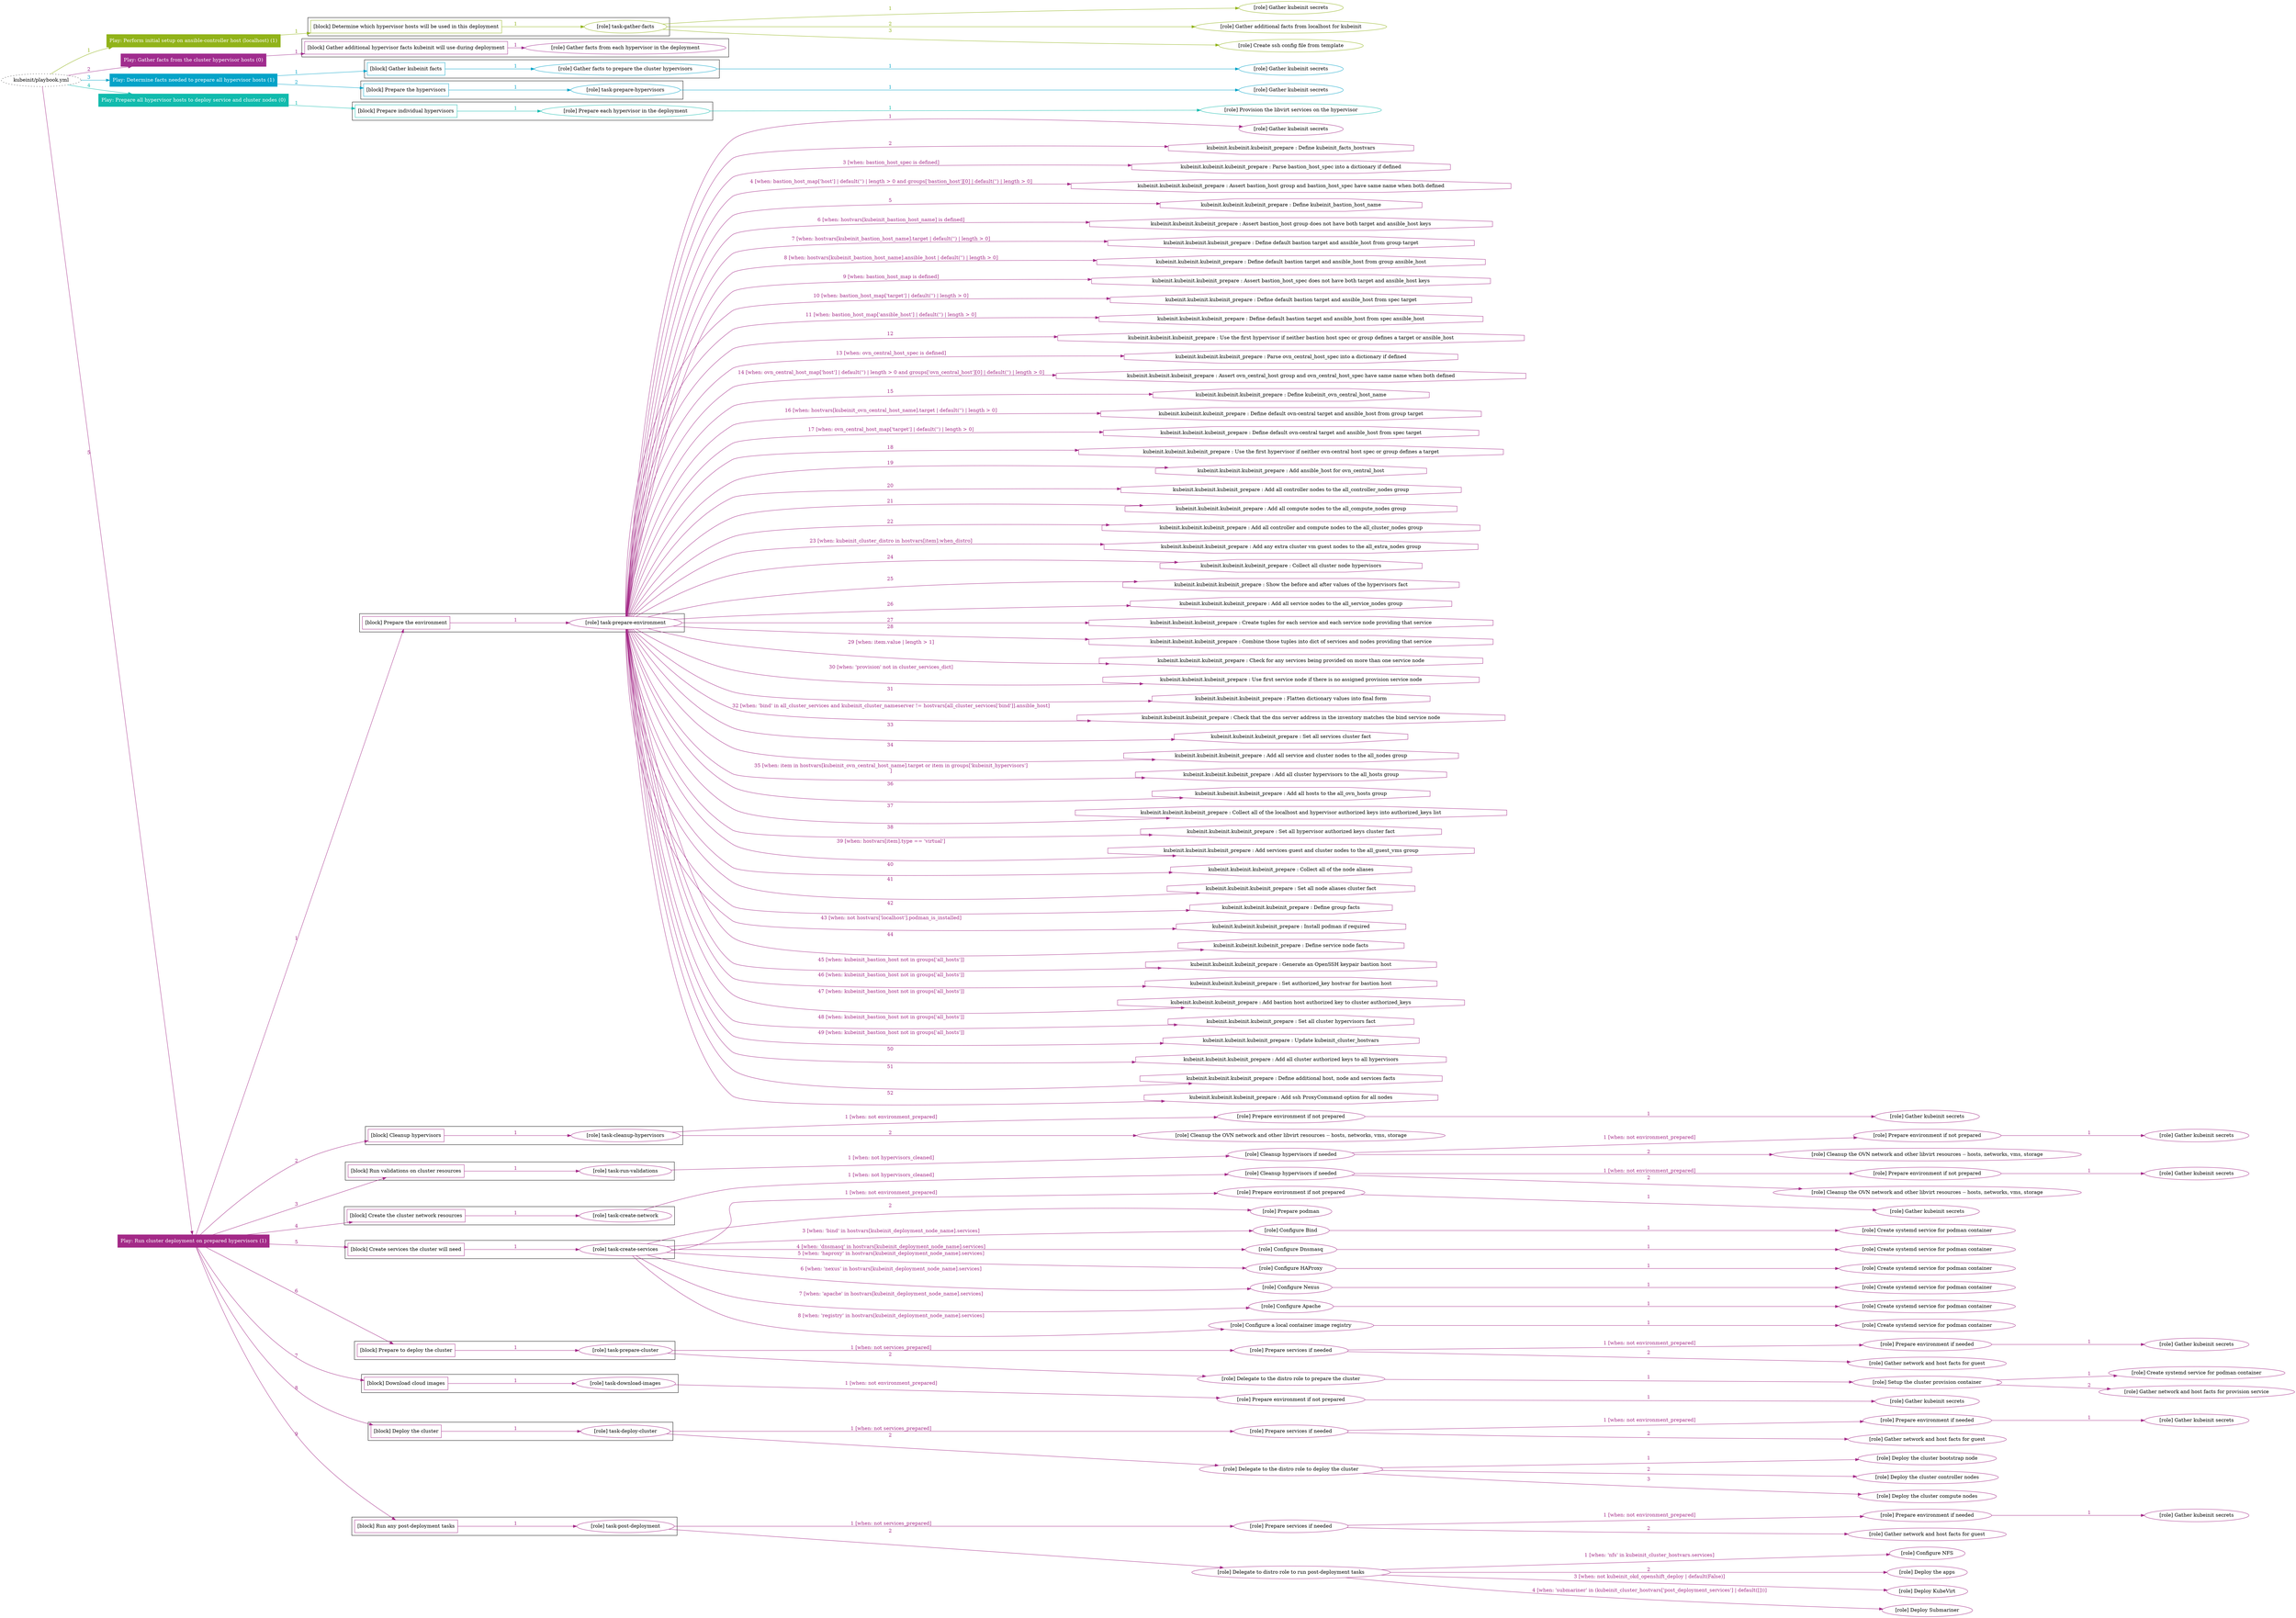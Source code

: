 digraph {
	graph [concentrate=true ordering=in rankdir=LR ratio=fill]
	edge [esep=5 sep=10]
	"kubeinit/playbook.yml" [URL="/home/runner/work/kubeinit/kubeinit/kubeinit/playbook.yml" id=playbook_9fc99c36 style=dotted]
	play_54726baf [label="Play: Perform initial setup on ansible-controller host (localhost) (1)" URL="/home/runner/work/kubeinit/kubeinit/kubeinit/playbook.yml" color="#91b319" fontcolor="#ffffff" id=play_54726baf shape=box style=filled tooltip=localhost]
	"kubeinit/playbook.yml" -> play_54726baf [label="1 " color="#91b319" fontcolor="#91b319" id=edge_37412404 labeltooltip="1 " tooltip="1 "]
	subgraph "Gather kubeinit secrets" {
		role_2c9cfe5a [label="[role] Gather kubeinit secrets" URL="/home/runner/.ansible/collections/ansible_collections/kubeinit/kubeinit/roles/kubeinit_prepare/tasks/build_hypervisors_group.yml" color="#91b319" id=role_2c9cfe5a tooltip="Gather kubeinit secrets"]
	}
	subgraph "Gather additional facts from localhost for kubeinit" {
		role_33b8ebd0 [label="[role] Gather additional facts from localhost for kubeinit" URL="/home/runner/.ansible/collections/ansible_collections/kubeinit/kubeinit/roles/kubeinit_prepare/tasks/build_hypervisors_group.yml" color="#91b319" id=role_33b8ebd0 tooltip="Gather additional facts from localhost for kubeinit"]
	}
	subgraph "Create ssh config file from template" {
		role_9af9de87 [label="[role] Create ssh config file from template" URL="/home/runner/.ansible/collections/ansible_collections/kubeinit/kubeinit/roles/kubeinit_prepare/tasks/build_hypervisors_group.yml" color="#91b319" id=role_9af9de87 tooltip="Create ssh config file from template"]
	}
	subgraph "task-gather-facts" {
		role_b106d822 [label="[role] task-gather-facts" URL="/home/runner/work/kubeinit/kubeinit/kubeinit/playbook.yml" color="#91b319" id=role_b106d822 tooltip="task-gather-facts"]
		role_b106d822 -> role_2c9cfe5a [label="1 " color="#91b319" fontcolor="#91b319" id=edge_2cf8dbc9 labeltooltip="1 " tooltip="1 "]
		role_b106d822 -> role_33b8ebd0 [label="2 " color="#91b319" fontcolor="#91b319" id=edge_6c29aeca labeltooltip="2 " tooltip="2 "]
		role_b106d822 -> role_9af9de87 [label="3 " color="#91b319" fontcolor="#91b319" id=edge_e3cc9754 labeltooltip="3 " tooltip="3 "]
	}
	subgraph "Play: Perform initial setup on ansible-controller host (localhost) (1)" {
		play_54726baf -> block_c189f60d [label=1 color="#91b319" fontcolor="#91b319" id=edge_334e3033 labeltooltip=1 tooltip=1]
		subgraph cluster_block_c189f60d {
			block_c189f60d [label="[block] Determine which hypervisor hosts will be used in this deployment" URL="/home/runner/work/kubeinit/kubeinit/kubeinit/playbook.yml" color="#91b319" id=block_c189f60d labeltooltip="Determine which hypervisor hosts will be used in this deployment" shape=box tooltip="Determine which hypervisor hosts will be used in this deployment"]
			block_c189f60d -> role_b106d822 [label="1 " color="#91b319" fontcolor="#91b319" id=edge_95329291 labeltooltip="1 " tooltip="1 "]
		}
	}
	play_ef78013f [label="Play: Gather facts from the cluster hypervisor hosts (0)" URL="/home/runner/work/kubeinit/kubeinit/kubeinit/playbook.yml" color="#a02c8e" fontcolor="#ffffff" id=play_ef78013f shape=box style=filled tooltip="Play: Gather facts from the cluster hypervisor hosts (0)"]
	"kubeinit/playbook.yml" -> play_ef78013f [label="2 " color="#a02c8e" fontcolor="#a02c8e" id=edge_75a14fb1 labeltooltip="2 " tooltip="2 "]
	subgraph "Gather facts from each hypervisor in the deployment" {
		role_32ef7ca5 [label="[role] Gather facts from each hypervisor in the deployment" URL="/home/runner/work/kubeinit/kubeinit/kubeinit/playbook.yml" color="#a02c8e" id=role_32ef7ca5 tooltip="Gather facts from each hypervisor in the deployment"]
	}
	subgraph "Play: Gather facts from the cluster hypervisor hosts (0)" {
		play_ef78013f -> block_f77eeea0 [label=1 color="#a02c8e" fontcolor="#a02c8e" id=edge_20f08899 labeltooltip=1 tooltip=1]
		subgraph cluster_block_f77eeea0 {
			block_f77eeea0 [label="[block] Gather additional hypervisor facts kubeinit will use during deployment" URL="/home/runner/work/kubeinit/kubeinit/kubeinit/playbook.yml" color="#a02c8e" id=block_f77eeea0 labeltooltip="Gather additional hypervisor facts kubeinit will use during deployment" shape=box tooltip="Gather additional hypervisor facts kubeinit will use during deployment"]
			block_f77eeea0 -> role_32ef7ca5 [label="1 " color="#a02c8e" fontcolor="#a02c8e" id=edge_ae62ec71 labeltooltip="1 " tooltip="1 "]
		}
	}
	play_7e61ba15 [label="Play: Determine facts needed to prepare all hypervisor hosts (1)" URL="/home/runner/work/kubeinit/kubeinit/kubeinit/playbook.yml" color="#04a3c8" fontcolor="#ffffff" id=play_7e61ba15 shape=box style=filled tooltip=localhost]
	"kubeinit/playbook.yml" -> play_7e61ba15 [label="3 " color="#04a3c8" fontcolor="#04a3c8" id=edge_8f44c7d2 labeltooltip="3 " tooltip="3 "]
	subgraph "Gather kubeinit secrets" {
		role_be74ce91 [label="[role] Gather kubeinit secrets" URL="/home/runner/.ansible/collections/ansible_collections/kubeinit/kubeinit/roles/kubeinit_prepare/tasks/gather_kubeinit_facts.yml" color="#04a3c8" id=role_be74ce91 tooltip="Gather kubeinit secrets"]
	}
	subgraph "Gather facts to prepare the cluster hypervisors" {
		role_9d112015 [label="[role] Gather facts to prepare the cluster hypervisors" URL="/home/runner/work/kubeinit/kubeinit/kubeinit/playbook.yml" color="#04a3c8" id=role_9d112015 tooltip="Gather facts to prepare the cluster hypervisors"]
		role_9d112015 -> role_be74ce91 [label="1 " color="#04a3c8" fontcolor="#04a3c8" id=edge_bbcf1a64 labeltooltip="1 " tooltip="1 "]
	}
	subgraph "Gather kubeinit secrets" {
		role_98df5b87 [label="[role] Gather kubeinit secrets" URL="/home/runner/.ansible/collections/ansible_collections/kubeinit/kubeinit/roles/kubeinit_prepare/tasks/gather_kubeinit_facts.yml" color="#04a3c8" id=role_98df5b87 tooltip="Gather kubeinit secrets"]
	}
	subgraph "task-prepare-hypervisors" {
		role_eda666e2 [label="[role] task-prepare-hypervisors" URL="/home/runner/work/kubeinit/kubeinit/kubeinit/playbook.yml" color="#04a3c8" id=role_eda666e2 tooltip="task-prepare-hypervisors"]
		role_eda666e2 -> role_98df5b87 [label="1 " color="#04a3c8" fontcolor="#04a3c8" id=edge_1c1869da labeltooltip="1 " tooltip="1 "]
	}
	subgraph "Play: Determine facts needed to prepare all hypervisor hosts (1)" {
		play_7e61ba15 -> block_3e8f8882 [label=1 color="#04a3c8" fontcolor="#04a3c8" id=edge_922f5adc labeltooltip=1 tooltip=1]
		subgraph cluster_block_3e8f8882 {
			block_3e8f8882 [label="[block] Gather kubeinit facts" URL="/home/runner/work/kubeinit/kubeinit/kubeinit/playbook.yml" color="#04a3c8" id=block_3e8f8882 labeltooltip="Gather kubeinit facts" shape=box tooltip="Gather kubeinit facts"]
			block_3e8f8882 -> role_9d112015 [label="1 " color="#04a3c8" fontcolor="#04a3c8" id=edge_51aac324 labeltooltip="1 " tooltip="1 "]
		}
		play_7e61ba15 -> block_c0fe9080 [label=2 color="#04a3c8" fontcolor="#04a3c8" id=edge_1e9a4fdc labeltooltip=2 tooltip=2]
		subgraph cluster_block_c0fe9080 {
			block_c0fe9080 [label="[block] Prepare the hypervisors" URL="/home/runner/work/kubeinit/kubeinit/kubeinit/playbook.yml" color="#04a3c8" id=block_c0fe9080 labeltooltip="Prepare the hypervisors" shape=box tooltip="Prepare the hypervisors"]
			block_c0fe9080 -> role_eda666e2 [label="1 " color="#04a3c8" fontcolor="#04a3c8" id=edge_8397db58 labeltooltip="1 " tooltip="1 "]
		}
	}
	play_7c843323 [label="Play: Prepare all hypervisor hosts to deploy service and cluster nodes (0)" URL="/home/runner/work/kubeinit/kubeinit/kubeinit/playbook.yml" color="#11bbad" fontcolor="#ffffff" id=play_7c843323 shape=box style=filled tooltip="Play: Prepare all hypervisor hosts to deploy service and cluster nodes (0)"]
	"kubeinit/playbook.yml" -> play_7c843323 [label="4 " color="#11bbad" fontcolor="#11bbad" id=edge_72c10176 labeltooltip="4 " tooltip="4 "]
	subgraph "Provision the libvirt services on the hypervisor" {
		role_fd623457 [label="[role] Provision the libvirt services on the hypervisor" URL="/home/runner/.ansible/collections/ansible_collections/kubeinit/kubeinit/roles/kubeinit_prepare/tasks/prepare_hypervisor.yml" color="#11bbad" id=role_fd623457 tooltip="Provision the libvirt services on the hypervisor"]
	}
	subgraph "Prepare each hypervisor in the deployment" {
		role_7101e11e [label="[role] Prepare each hypervisor in the deployment" URL="/home/runner/work/kubeinit/kubeinit/kubeinit/playbook.yml" color="#11bbad" id=role_7101e11e tooltip="Prepare each hypervisor in the deployment"]
		role_7101e11e -> role_fd623457 [label="1 " color="#11bbad" fontcolor="#11bbad" id=edge_28cfcf64 labeltooltip="1 " tooltip="1 "]
	}
	subgraph "Play: Prepare all hypervisor hosts to deploy service and cluster nodes (0)" {
		play_7c843323 -> block_a400b98f [label=1 color="#11bbad" fontcolor="#11bbad" id=edge_1bfe47d3 labeltooltip=1 tooltip=1]
		subgraph cluster_block_a400b98f {
			block_a400b98f [label="[block] Prepare individual hypervisors" URL="/home/runner/work/kubeinit/kubeinit/kubeinit/playbook.yml" color="#11bbad" id=block_a400b98f labeltooltip="Prepare individual hypervisors" shape=box tooltip="Prepare individual hypervisors"]
			block_a400b98f -> role_7101e11e [label="1 " color="#11bbad" fontcolor="#11bbad" id=edge_64e98678 labeltooltip="1 " tooltip="1 "]
		}
	}
	play_5f298002 [label="Play: Run cluster deployment on prepared hypervisors (1)" URL="/home/runner/work/kubeinit/kubeinit/kubeinit/playbook.yml" color="#a32987" fontcolor="#ffffff" id=play_5f298002 shape=box style=filled tooltip=localhost]
	"kubeinit/playbook.yml" -> play_5f298002 [label="5 " color="#a32987" fontcolor="#a32987" id=edge_8da67604 labeltooltip="5 " tooltip="5 "]
	subgraph "Gather kubeinit secrets" {
		role_f8e041d2 [label="[role] Gather kubeinit secrets" URL="/home/runner/.ansible/collections/ansible_collections/kubeinit/kubeinit/roles/kubeinit_prepare/tasks/gather_kubeinit_facts.yml" color="#a32987" id=role_f8e041d2 tooltip="Gather kubeinit secrets"]
	}
	subgraph "task-prepare-environment" {
		role_8aed95ce [label="[role] task-prepare-environment" URL="/home/runner/work/kubeinit/kubeinit/kubeinit/playbook.yml" color="#a32987" id=role_8aed95ce tooltip="task-prepare-environment"]
		role_8aed95ce -> role_f8e041d2 [label="1 " color="#a32987" fontcolor="#a32987" id=edge_ed9d0997 labeltooltip="1 " tooltip="1 "]
		task_9b2cc773 [label="kubeinit.kubeinit.kubeinit_prepare : Define kubeinit_facts_hostvars" URL="/home/runner/.ansible/collections/ansible_collections/kubeinit/kubeinit/roles/kubeinit_prepare/tasks/main.yml" color="#a32987" id=task_9b2cc773 shape=octagon tooltip="kubeinit.kubeinit.kubeinit_prepare : Define kubeinit_facts_hostvars"]
		role_8aed95ce -> task_9b2cc773 [label="2 " color="#a32987" fontcolor="#a32987" id=edge_7e3b1535 labeltooltip="2 " tooltip="2 "]
		task_9a0dda0c [label="kubeinit.kubeinit.kubeinit_prepare : Parse bastion_host_spec into a dictionary if defined" URL="/home/runner/.ansible/collections/ansible_collections/kubeinit/kubeinit/roles/kubeinit_prepare/tasks/main.yml" color="#a32987" id=task_9a0dda0c shape=octagon tooltip="kubeinit.kubeinit.kubeinit_prepare : Parse bastion_host_spec into a dictionary if defined"]
		role_8aed95ce -> task_9a0dda0c [label="3 [when: bastion_host_spec is defined]" color="#a32987" fontcolor="#a32987" id=edge_202a3938 labeltooltip="3 [when: bastion_host_spec is defined]" tooltip="3 [when: bastion_host_spec is defined]"]
		task_ccebbff4 [label="kubeinit.kubeinit.kubeinit_prepare : Assert bastion_host group and bastion_host_spec have same name when both defined" URL="/home/runner/.ansible/collections/ansible_collections/kubeinit/kubeinit/roles/kubeinit_prepare/tasks/main.yml" color="#a32987" id=task_ccebbff4 shape=octagon tooltip="kubeinit.kubeinit.kubeinit_prepare : Assert bastion_host group and bastion_host_spec have same name when both defined"]
		role_8aed95ce -> task_ccebbff4 [label="4 [when: bastion_host_map['host'] | default('') | length > 0 and groups['bastion_host'][0] | default('') | length > 0]" color="#a32987" fontcolor="#a32987" id=edge_86e972ef labeltooltip="4 [when: bastion_host_map['host'] | default('') | length > 0 and groups['bastion_host'][0] | default('') | length > 0]" tooltip="4 [when: bastion_host_map['host'] | default('') | length > 0 and groups['bastion_host'][0] | default('') | length > 0]"]
		task_e8f1d265 [label="kubeinit.kubeinit.kubeinit_prepare : Define kubeinit_bastion_host_name" URL="/home/runner/.ansible/collections/ansible_collections/kubeinit/kubeinit/roles/kubeinit_prepare/tasks/main.yml" color="#a32987" id=task_e8f1d265 shape=octagon tooltip="kubeinit.kubeinit.kubeinit_prepare : Define kubeinit_bastion_host_name"]
		role_8aed95ce -> task_e8f1d265 [label="5 " color="#a32987" fontcolor="#a32987" id=edge_2a0dd472 labeltooltip="5 " tooltip="5 "]
		task_da74a27a [label="kubeinit.kubeinit.kubeinit_prepare : Assert bastion_host group does not have both target and ansible_host keys" URL="/home/runner/.ansible/collections/ansible_collections/kubeinit/kubeinit/roles/kubeinit_prepare/tasks/main.yml" color="#a32987" id=task_da74a27a shape=octagon tooltip="kubeinit.kubeinit.kubeinit_prepare : Assert bastion_host group does not have both target and ansible_host keys"]
		role_8aed95ce -> task_da74a27a [label="6 [when: hostvars[kubeinit_bastion_host_name] is defined]" color="#a32987" fontcolor="#a32987" id=edge_8bae80d1 labeltooltip="6 [when: hostvars[kubeinit_bastion_host_name] is defined]" tooltip="6 [when: hostvars[kubeinit_bastion_host_name] is defined]"]
		task_f429410a [label="kubeinit.kubeinit.kubeinit_prepare : Define default bastion target and ansible_host from group target" URL="/home/runner/.ansible/collections/ansible_collections/kubeinit/kubeinit/roles/kubeinit_prepare/tasks/main.yml" color="#a32987" id=task_f429410a shape=octagon tooltip="kubeinit.kubeinit.kubeinit_prepare : Define default bastion target and ansible_host from group target"]
		role_8aed95ce -> task_f429410a [label="7 [when: hostvars[kubeinit_bastion_host_name].target | default('') | length > 0]" color="#a32987" fontcolor="#a32987" id=edge_1783f1ac labeltooltip="7 [when: hostvars[kubeinit_bastion_host_name].target | default('') | length > 0]" tooltip="7 [when: hostvars[kubeinit_bastion_host_name].target | default('') | length > 0]"]
		task_910d9f9f [label="kubeinit.kubeinit.kubeinit_prepare : Define default bastion target and ansible_host from group ansible_host" URL="/home/runner/.ansible/collections/ansible_collections/kubeinit/kubeinit/roles/kubeinit_prepare/tasks/main.yml" color="#a32987" id=task_910d9f9f shape=octagon tooltip="kubeinit.kubeinit.kubeinit_prepare : Define default bastion target and ansible_host from group ansible_host"]
		role_8aed95ce -> task_910d9f9f [label="8 [when: hostvars[kubeinit_bastion_host_name].ansible_host | default('') | length > 0]" color="#a32987" fontcolor="#a32987" id=edge_575a8de7 labeltooltip="8 [when: hostvars[kubeinit_bastion_host_name].ansible_host | default('') | length > 0]" tooltip="8 [when: hostvars[kubeinit_bastion_host_name].ansible_host | default('') | length > 0]"]
		task_f482144c [label="kubeinit.kubeinit.kubeinit_prepare : Assert bastion_host_spec does not have both target and ansible_host keys" URL="/home/runner/.ansible/collections/ansible_collections/kubeinit/kubeinit/roles/kubeinit_prepare/tasks/main.yml" color="#a32987" id=task_f482144c shape=octagon tooltip="kubeinit.kubeinit.kubeinit_prepare : Assert bastion_host_spec does not have both target and ansible_host keys"]
		role_8aed95ce -> task_f482144c [label="9 [when: bastion_host_map is defined]" color="#a32987" fontcolor="#a32987" id=edge_fecb6c16 labeltooltip="9 [when: bastion_host_map is defined]" tooltip="9 [when: bastion_host_map is defined]"]
		task_6014526e [label="kubeinit.kubeinit.kubeinit_prepare : Define default bastion target and ansible_host from spec target" URL="/home/runner/.ansible/collections/ansible_collections/kubeinit/kubeinit/roles/kubeinit_prepare/tasks/main.yml" color="#a32987" id=task_6014526e shape=octagon tooltip="kubeinit.kubeinit.kubeinit_prepare : Define default bastion target and ansible_host from spec target"]
		role_8aed95ce -> task_6014526e [label="10 [when: bastion_host_map['target'] | default('') | length > 0]" color="#a32987" fontcolor="#a32987" id=edge_62ddda72 labeltooltip="10 [when: bastion_host_map['target'] | default('') | length > 0]" tooltip="10 [when: bastion_host_map['target'] | default('') | length > 0]"]
		task_743dea7d [label="kubeinit.kubeinit.kubeinit_prepare : Define default bastion target and ansible_host from spec ansible_host" URL="/home/runner/.ansible/collections/ansible_collections/kubeinit/kubeinit/roles/kubeinit_prepare/tasks/main.yml" color="#a32987" id=task_743dea7d shape=octagon tooltip="kubeinit.kubeinit.kubeinit_prepare : Define default bastion target and ansible_host from spec ansible_host"]
		role_8aed95ce -> task_743dea7d [label="11 [when: bastion_host_map['ansible_host'] | default('') | length > 0]" color="#a32987" fontcolor="#a32987" id=edge_6754e4ca labeltooltip="11 [when: bastion_host_map['ansible_host'] | default('') | length > 0]" tooltip="11 [when: bastion_host_map['ansible_host'] | default('') | length > 0]"]
		task_e11fc0a8 [label="kubeinit.kubeinit.kubeinit_prepare : Use the first hypervisor if neither bastion host spec or group defines a target or ansible_host" URL="/home/runner/.ansible/collections/ansible_collections/kubeinit/kubeinit/roles/kubeinit_prepare/tasks/main.yml" color="#a32987" id=task_e11fc0a8 shape=octagon tooltip="kubeinit.kubeinit.kubeinit_prepare : Use the first hypervisor if neither bastion host spec or group defines a target or ansible_host"]
		role_8aed95ce -> task_e11fc0a8 [label="12 " color="#a32987" fontcolor="#a32987" id=edge_0116cad0 labeltooltip="12 " tooltip="12 "]
		task_650ebbc9 [label="kubeinit.kubeinit.kubeinit_prepare : Parse ovn_central_host_spec into a dictionary if defined" URL="/home/runner/.ansible/collections/ansible_collections/kubeinit/kubeinit/roles/kubeinit_prepare/tasks/main.yml" color="#a32987" id=task_650ebbc9 shape=octagon tooltip="kubeinit.kubeinit.kubeinit_prepare : Parse ovn_central_host_spec into a dictionary if defined"]
		role_8aed95ce -> task_650ebbc9 [label="13 [when: ovn_central_host_spec is defined]" color="#a32987" fontcolor="#a32987" id=edge_de5a6fa5 labeltooltip="13 [when: ovn_central_host_spec is defined]" tooltip="13 [when: ovn_central_host_spec is defined]"]
		task_33bf11f3 [label="kubeinit.kubeinit.kubeinit_prepare : Assert ovn_central_host group and ovn_central_host_spec have same name when both defined" URL="/home/runner/.ansible/collections/ansible_collections/kubeinit/kubeinit/roles/kubeinit_prepare/tasks/main.yml" color="#a32987" id=task_33bf11f3 shape=octagon tooltip="kubeinit.kubeinit.kubeinit_prepare : Assert ovn_central_host group and ovn_central_host_spec have same name when both defined"]
		role_8aed95ce -> task_33bf11f3 [label="14 [when: ovn_central_host_map['host'] | default('') | length > 0 and groups['ovn_central_host'][0] | default('') | length > 0]" color="#a32987" fontcolor="#a32987" id=edge_5ed00c6e labeltooltip="14 [when: ovn_central_host_map['host'] | default('') | length > 0 and groups['ovn_central_host'][0] | default('') | length > 0]" tooltip="14 [when: ovn_central_host_map['host'] | default('') | length > 0 and groups['ovn_central_host'][0] | default('') | length > 0]"]
		task_c18a36e6 [label="kubeinit.kubeinit.kubeinit_prepare : Define kubeinit_ovn_central_host_name" URL="/home/runner/.ansible/collections/ansible_collections/kubeinit/kubeinit/roles/kubeinit_prepare/tasks/main.yml" color="#a32987" id=task_c18a36e6 shape=octagon tooltip="kubeinit.kubeinit.kubeinit_prepare : Define kubeinit_ovn_central_host_name"]
		role_8aed95ce -> task_c18a36e6 [label="15 " color="#a32987" fontcolor="#a32987" id=edge_4b17417c labeltooltip="15 " tooltip="15 "]
		task_7371a4ea [label="kubeinit.kubeinit.kubeinit_prepare : Define default ovn-central target and ansible_host from group target" URL="/home/runner/.ansible/collections/ansible_collections/kubeinit/kubeinit/roles/kubeinit_prepare/tasks/main.yml" color="#a32987" id=task_7371a4ea shape=octagon tooltip="kubeinit.kubeinit.kubeinit_prepare : Define default ovn-central target and ansible_host from group target"]
		role_8aed95ce -> task_7371a4ea [label="16 [when: hostvars[kubeinit_ovn_central_host_name].target | default('') | length > 0]" color="#a32987" fontcolor="#a32987" id=edge_4db24645 labeltooltip="16 [when: hostvars[kubeinit_ovn_central_host_name].target | default('') | length > 0]" tooltip="16 [when: hostvars[kubeinit_ovn_central_host_name].target | default('') | length > 0]"]
		task_633e34f1 [label="kubeinit.kubeinit.kubeinit_prepare : Define default ovn-central target and ansible_host from spec target" URL="/home/runner/.ansible/collections/ansible_collections/kubeinit/kubeinit/roles/kubeinit_prepare/tasks/main.yml" color="#a32987" id=task_633e34f1 shape=octagon tooltip="kubeinit.kubeinit.kubeinit_prepare : Define default ovn-central target and ansible_host from spec target"]
		role_8aed95ce -> task_633e34f1 [label="17 [when: ovn_central_host_map['target'] | default('') | length > 0]" color="#a32987" fontcolor="#a32987" id=edge_8287b5d7 labeltooltip="17 [when: ovn_central_host_map['target'] | default('') | length > 0]" tooltip="17 [when: ovn_central_host_map['target'] | default('') | length > 0]"]
		task_5c799ea9 [label="kubeinit.kubeinit.kubeinit_prepare : Use the first hypervisor if neither ovn-central host spec or group defines a target" URL="/home/runner/.ansible/collections/ansible_collections/kubeinit/kubeinit/roles/kubeinit_prepare/tasks/main.yml" color="#a32987" id=task_5c799ea9 shape=octagon tooltip="kubeinit.kubeinit.kubeinit_prepare : Use the first hypervisor if neither ovn-central host spec or group defines a target"]
		role_8aed95ce -> task_5c799ea9 [label="18 " color="#a32987" fontcolor="#a32987" id=edge_91db5a53 labeltooltip="18 " tooltip="18 "]
		task_4bc0d2fe [label="kubeinit.kubeinit.kubeinit_prepare : Add ansible_host for ovn_central_host" URL="/home/runner/.ansible/collections/ansible_collections/kubeinit/kubeinit/roles/kubeinit_prepare/tasks/main.yml" color="#a32987" id=task_4bc0d2fe shape=octagon tooltip="kubeinit.kubeinit.kubeinit_prepare : Add ansible_host for ovn_central_host"]
		role_8aed95ce -> task_4bc0d2fe [label="19 " color="#a32987" fontcolor="#a32987" id=edge_f18201c1 labeltooltip="19 " tooltip="19 "]
		task_2ff9385d [label="kubeinit.kubeinit.kubeinit_prepare : Add all controller nodes to the all_controller_nodes group" URL="/home/runner/.ansible/collections/ansible_collections/kubeinit/kubeinit/roles/kubeinit_prepare/tasks/prepare_groups.yml" color="#a32987" id=task_2ff9385d shape=octagon tooltip="kubeinit.kubeinit.kubeinit_prepare : Add all controller nodes to the all_controller_nodes group"]
		role_8aed95ce -> task_2ff9385d [label="20 " color="#a32987" fontcolor="#a32987" id=edge_2382a4c0 labeltooltip="20 " tooltip="20 "]
		task_e60f6fa0 [label="kubeinit.kubeinit.kubeinit_prepare : Add all compute nodes to the all_compute_nodes group" URL="/home/runner/.ansible/collections/ansible_collections/kubeinit/kubeinit/roles/kubeinit_prepare/tasks/prepare_groups.yml" color="#a32987" id=task_e60f6fa0 shape=octagon tooltip="kubeinit.kubeinit.kubeinit_prepare : Add all compute nodes to the all_compute_nodes group"]
		role_8aed95ce -> task_e60f6fa0 [label="21 " color="#a32987" fontcolor="#a32987" id=edge_36df68e0 labeltooltip="21 " tooltip="21 "]
		task_97938c90 [label="kubeinit.kubeinit.kubeinit_prepare : Add all controller and compute nodes to the all_cluster_nodes group" URL="/home/runner/.ansible/collections/ansible_collections/kubeinit/kubeinit/roles/kubeinit_prepare/tasks/prepare_groups.yml" color="#a32987" id=task_97938c90 shape=octagon tooltip="kubeinit.kubeinit.kubeinit_prepare : Add all controller and compute nodes to the all_cluster_nodes group"]
		role_8aed95ce -> task_97938c90 [label="22 " color="#a32987" fontcolor="#a32987" id=edge_faf22726 labeltooltip="22 " tooltip="22 "]
		task_c13e25a2 [label="kubeinit.kubeinit.kubeinit_prepare : Add any extra cluster vm guest nodes to the all_extra_nodes group" URL="/home/runner/.ansible/collections/ansible_collections/kubeinit/kubeinit/roles/kubeinit_prepare/tasks/prepare_groups.yml" color="#a32987" id=task_c13e25a2 shape=octagon tooltip="kubeinit.kubeinit.kubeinit_prepare : Add any extra cluster vm guest nodes to the all_extra_nodes group"]
		role_8aed95ce -> task_c13e25a2 [label="23 [when: kubeinit_cluster_distro in hostvars[item].when_distro]" color="#a32987" fontcolor="#a32987" id=edge_f620c9ab labeltooltip="23 [when: kubeinit_cluster_distro in hostvars[item].when_distro]" tooltip="23 [when: kubeinit_cluster_distro in hostvars[item].when_distro]"]
		task_38b5e223 [label="kubeinit.kubeinit.kubeinit_prepare : Collect all cluster node hypervisors" URL="/home/runner/.ansible/collections/ansible_collections/kubeinit/kubeinit/roles/kubeinit_prepare/tasks/prepare_groups.yml" color="#a32987" id=task_38b5e223 shape=octagon tooltip="kubeinit.kubeinit.kubeinit_prepare : Collect all cluster node hypervisors"]
		role_8aed95ce -> task_38b5e223 [label="24 " color="#a32987" fontcolor="#a32987" id=edge_1c56ae86 labeltooltip="24 " tooltip="24 "]
		task_23be6247 [label="kubeinit.kubeinit.kubeinit_prepare : Show the before and after values of the hypervisors fact" URL="/home/runner/.ansible/collections/ansible_collections/kubeinit/kubeinit/roles/kubeinit_prepare/tasks/prepare_groups.yml" color="#a32987" id=task_23be6247 shape=octagon tooltip="kubeinit.kubeinit.kubeinit_prepare : Show the before and after values of the hypervisors fact"]
		role_8aed95ce -> task_23be6247 [label="25 " color="#a32987" fontcolor="#a32987" id=edge_1ec4134d labeltooltip="25 " tooltip="25 "]
		task_02685ab1 [label="kubeinit.kubeinit.kubeinit_prepare : Add all service nodes to the all_service_nodes group" URL="/home/runner/.ansible/collections/ansible_collections/kubeinit/kubeinit/roles/kubeinit_prepare/tasks/prepare_groups.yml" color="#a32987" id=task_02685ab1 shape=octagon tooltip="kubeinit.kubeinit.kubeinit_prepare : Add all service nodes to the all_service_nodes group"]
		role_8aed95ce -> task_02685ab1 [label="26 " color="#a32987" fontcolor="#a32987" id=edge_63fdcdd5 labeltooltip="26 " tooltip="26 "]
		task_d82d92a6 [label="kubeinit.kubeinit.kubeinit_prepare : Create tuples for each service and each service node providing that service" URL="/home/runner/.ansible/collections/ansible_collections/kubeinit/kubeinit/roles/kubeinit_prepare/tasks/prepare_groups.yml" color="#a32987" id=task_d82d92a6 shape=octagon tooltip="kubeinit.kubeinit.kubeinit_prepare : Create tuples for each service and each service node providing that service"]
		role_8aed95ce -> task_d82d92a6 [label="27 " color="#a32987" fontcolor="#a32987" id=edge_f8f998f4 labeltooltip="27 " tooltip="27 "]
		task_48e12909 [label="kubeinit.kubeinit.kubeinit_prepare : Combine those tuples into dict of services and nodes providing that service" URL="/home/runner/.ansible/collections/ansible_collections/kubeinit/kubeinit/roles/kubeinit_prepare/tasks/prepare_groups.yml" color="#a32987" id=task_48e12909 shape=octagon tooltip="kubeinit.kubeinit.kubeinit_prepare : Combine those tuples into dict of services and nodes providing that service"]
		role_8aed95ce -> task_48e12909 [label="28 " color="#a32987" fontcolor="#a32987" id=edge_07d6b83f labeltooltip="28 " tooltip="28 "]
		task_a2080d4d [label="kubeinit.kubeinit.kubeinit_prepare : Check for any services being provided on more than one service node" URL="/home/runner/.ansible/collections/ansible_collections/kubeinit/kubeinit/roles/kubeinit_prepare/tasks/prepare_groups.yml" color="#a32987" id=task_a2080d4d shape=octagon tooltip="kubeinit.kubeinit.kubeinit_prepare : Check for any services being provided on more than one service node"]
		role_8aed95ce -> task_a2080d4d [label="29 [when: item.value | length > 1]" color="#a32987" fontcolor="#a32987" id=edge_ec1eedb9 labeltooltip="29 [when: item.value | length > 1]" tooltip="29 [when: item.value | length > 1]"]
		task_9ae9c5a0 [label="kubeinit.kubeinit.kubeinit_prepare : Use first service node if there is no assigned provision service node" URL="/home/runner/.ansible/collections/ansible_collections/kubeinit/kubeinit/roles/kubeinit_prepare/tasks/prepare_groups.yml" color="#a32987" id=task_9ae9c5a0 shape=octagon tooltip="kubeinit.kubeinit.kubeinit_prepare : Use first service node if there is no assigned provision service node"]
		role_8aed95ce -> task_9ae9c5a0 [label="30 [when: 'provision' not in cluster_services_dict]" color="#a32987" fontcolor="#a32987" id=edge_a704cacb labeltooltip="30 [when: 'provision' not in cluster_services_dict]" tooltip="30 [when: 'provision' not in cluster_services_dict]"]
		task_278af10d [label="kubeinit.kubeinit.kubeinit_prepare : Flatten dictionary values into final form" URL="/home/runner/.ansible/collections/ansible_collections/kubeinit/kubeinit/roles/kubeinit_prepare/tasks/prepare_groups.yml" color="#a32987" id=task_278af10d shape=octagon tooltip="kubeinit.kubeinit.kubeinit_prepare : Flatten dictionary values into final form"]
		role_8aed95ce -> task_278af10d [label="31 " color="#a32987" fontcolor="#a32987" id=edge_0108c7ca labeltooltip="31 " tooltip="31 "]
		task_32846625 [label="kubeinit.kubeinit.kubeinit_prepare : Check that the dns server address in the inventory matches the bind service node" URL="/home/runner/.ansible/collections/ansible_collections/kubeinit/kubeinit/roles/kubeinit_prepare/tasks/prepare_groups.yml" color="#a32987" id=task_32846625 shape=octagon tooltip="kubeinit.kubeinit.kubeinit_prepare : Check that the dns server address in the inventory matches the bind service node"]
		role_8aed95ce -> task_32846625 [label="32 [when: 'bind' in all_cluster_services and kubeinit_cluster_nameserver != hostvars[all_cluster_services['bind']].ansible_host]" color="#a32987" fontcolor="#a32987" id=edge_2bf1c1ed labeltooltip="32 [when: 'bind' in all_cluster_services and kubeinit_cluster_nameserver != hostvars[all_cluster_services['bind']].ansible_host]" tooltip="32 [when: 'bind' in all_cluster_services and kubeinit_cluster_nameserver != hostvars[all_cluster_services['bind']].ansible_host]"]
		task_f0c067a6 [label="kubeinit.kubeinit.kubeinit_prepare : Set all services cluster fact" URL="/home/runner/.ansible/collections/ansible_collections/kubeinit/kubeinit/roles/kubeinit_prepare/tasks/prepare_groups.yml" color="#a32987" id=task_f0c067a6 shape=octagon tooltip="kubeinit.kubeinit.kubeinit_prepare : Set all services cluster fact"]
		role_8aed95ce -> task_f0c067a6 [label="33 " color="#a32987" fontcolor="#a32987" id=edge_e5fd79c1 labeltooltip="33 " tooltip="33 "]
		task_3d382579 [label="kubeinit.kubeinit.kubeinit_prepare : Add all service and cluster nodes to the all_nodes group" URL="/home/runner/.ansible/collections/ansible_collections/kubeinit/kubeinit/roles/kubeinit_prepare/tasks/prepare_groups.yml" color="#a32987" id=task_3d382579 shape=octagon tooltip="kubeinit.kubeinit.kubeinit_prepare : Add all service and cluster nodes to the all_nodes group"]
		role_8aed95ce -> task_3d382579 [label="34 " color="#a32987" fontcolor="#a32987" id=edge_fb68b67d labeltooltip="34 " tooltip="34 "]
		task_9c23b763 [label="kubeinit.kubeinit.kubeinit_prepare : Add all cluster hypervisors to the all_hosts group" URL="/home/runner/.ansible/collections/ansible_collections/kubeinit/kubeinit/roles/kubeinit_prepare/tasks/prepare_groups.yml" color="#a32987" id=task_9c23b763 shape=octagon tooltip="kubeinit.kubeinit.kubeinit_prepare : Add all cluster hypervisors to the all_hosts group"]
		role_8aed95ce -> task_9c23b763 [label="35 [when: item in hostvars[kubeinit_ovn_central_host_name].target or item in groups['kubeinit_hypervisors']
]" color="#a32987" fontcolor="#a32987" id=edge_243ed82b labeltooltip="35 [when: item in hostvars[kubeinit_ovn_central_host_name].target or item in groups['kubeinit_hypervisors']
]" tooltip="35 [when: item in hostvars[kubeinit_ovn_central_host_name].target or item in groups['kubeinit_hypervisors']
]"]
		task_1f26eef5 [label="kubeinit.kubeinit.kubeinit_prepare : Add all hosts to the all_ovn_hosts group" URL="/home/runner/.ansible/collections/ansible_collections/kubeinit/kubeinit/roles/kubeinit_prepare/tasks/prepare_groups.yml" color="#a32987" id=task_1f26eef5 shape=octagon tooltip="kubeinit.kubeinit.kubeinit_prepare : Add all hosts to the all_ovn_hosts group"]
		role_8aed95ce -> task_1f26eef5 [label="36 " color="#a32987" fontcolor="#a32987" id=edge_5f4d0534 labeltooltip="36 " tooltip="36 "]
		task_bf6bb404 [label="kubeinit.kubeinit.kubeinit_prepare : Collect all of the localhost and hypervisor authorized keys into authorized_keys list" URL="/home/runner/.ansible/collections/ansible_collections/kubeinit/kubeinit/roles/kubeinit_prepare/tasks/prepare_groups.yml" color="#a32987" id=task_bf6bb404 shape=octagon tooltip="kubeinit.kubeinit.kubeinit_prepare : Collect all of the localhost and hypervisor authorized keys into authorized_keys list"]
		role_8aed95ce -> task_bf6bb404 [label="37 " color="#a32987" fontcolor="#a32987" id=edge_a77e6395 labeltooltip="37 " tooltip="37 "]
		task_de0194f3 [label="kubeinit.kubeinit.kubeinit_prepare : Set all hypervisor authorized keys cluster fact" URL="/home/runner/.ansible/collections/ansible_collections/kubeinit/kubeinit/roles/kubeinit_prepare/tasks/prepare_groups.yml" color="#a32987" id=task_de0194f3 shape=octagon tooltip="kubeinit.kubeinit.kubeinit_prepare : Set all hypervisor authorized keys cluster fact"]
		role_8aed95ce -> task_de0194f3 [label="38 " color="#a32987" fontcolor="#a32987" id=edge_5cb36ea2 labeltooltip="38 " tooltip="38 "]
		task_be47206e [label="kubeinit.kubeinit.kubeinit_prepare : Add services guest and cluster nodes to the all_guest_vms group" URL="/home/runner/.ansible/collections/ansible_collections/kubeinit/kubeinit/roles/kubeinit_prepare/tasks/prepare_groups.yml" color="#a32987" id=task_be47206e shape=octagon tooltip="kubeinit.kubeinit.kubeinit_prepare : Add services guest and cluster nodes to the all_guest_vms group"]
		role_8aed95ce -> task_be47206e [label="39 [when: hostvars[item].type == 'virtual']" color="#a32987" fontcolor="#a32987" id=edge_2f38ed79 labeltooltip="39 [when: hostvars[item].type == 'virtual']" tooltip="39 [when: hostvars[item].type == 'virtual']"]
		task_26a99af0 [label="kubeinit.kubeinit.kubeinit_prepare : Collect all of the node aliases" URL="/home/runner/.ansible/collections/ansible_collections/kubeinit/kubeinit/roles/kubeinit_prepare/tasks/prepare_groups.yml" color="#a32987" id=task_26a99af0 shape=octagon tooltip="kubeinit.kubeinit.kubeinit_prepare : Collect all of the node aliases"]
		role_8aed95ce -> task_26a99af0 [label="40 " color="#a32987" fontcolor="#a32987" id=edge_affd18fe labeltooltip="40 " tooltip="40 "]
		task_55b3b337 [label="kubeinit.kubeinit.kubeinit_prepare : Set all node aliases cluster fact" URL="/home/runner/.ansible/collections/ansible_collections/kubeinit/kubeinit/roles/kubeinit_prepare/tasks/prepare_groups.yml" color="#a32987" id=task_55b3b337 shape=octagon tooltip="kubeinit.kubeinit.kubeinit_prepare : Set all node aliases cluster fact"]
		role_8aed95ce -> task_55b3b337 [label="41 " color="#a32987" fontcolor="#a32987" id=edge_557e58bb labeltooltip="41 " tooltip="41 "]
		task_05f1b763 [label="kubeinit.kubeinit.kubeinit_prepare : Define group facts" URL="/home/runner/.ansible/collections/ansible_collections/kubeinit/kubeinit/roles/kubeinit_prepare/tasks/main.yml" color="#a32987" id=task_05f1b763 shape=octagon tooltip="kubeinit.kubeinit.kubeinit_prepare : Define group facts"]
		role_8aed95ce -> task_05f1b763 [label="42 " color="#a32987" fontcolor="#a32987" id=edge_a980862a labeltooltip="42 " tooltip="42 "]
		task_3bc536fa [label="kubeinit.kubeinit.kubeinit_prepare : Install podman if required" URL="/home/runner/.ansible/collections/ansible_collections/kubeinit/kubeinit/roles/kubeinit_prepare/tasks/main.yml" color="#a32987" id=task_3bc536fa shape=octagon tooltip="kubeinit.kubeinit.kubeinit_prepare : Install podman if required"]
		role_8aed95ce -> task_3bc536fa [label="43 [when: not hostvars['localhost'].podman_is_installed]" color="#a32987" fontcolor="#a32987" id=edge_f8643f82 labeltooltip="43 [when: not hostvars['localhost'].podman_is_installed]" tooltip="43 [when: not hostvars['localhost'].podman_is_installed]"]
		task_f5634dbe [label="kubeinit.kubeinit.kubeinit_prepare : Define service node facts" URL="/home/runner/.ansible/collections/ansible_collections/kubeinit/kubeinit/roles/kubeinit_prepare/tasks/main.yml" color="#a32987" id=task_f5634dbe shape=octagon tooltip="kubeinit.kubeinit.kubeinit_prepare : Define service node facts"]
		role_8aed95ce -> task_f5634dbe [label="44 " color="#a32987" fontcolor="#a32987" id=edge_ed84b8de labeltooltip="44 " tooltip="44 "]
		task_ed39019c [label="kubeinit.kubeinit.kubeinit_prepare : Generate an OpenSSH keypair bastion host" URL="/home/runner/.ansible/collections/ansible_collections/kubeinit/kubeinit/roles/kubeinit_prepare/tasks/main.yml" color="#a32987" id=task_ed39019c shape=octagon tooltip="kubeinit.kubeinit.kubeinit_prepare : Generate an OpenSSH keypair bastion host"]
		role_8aed95ce -> task_ed39019c [label="45 [when: kubeinit_bastion_host not in groups['all_hosts']]" color="#a32987" fontcolor="#a32987" id=edge_bf8b755e labeltooltip="45 [when: kubeinit_bastion_host not in groups['all_hosts']]" tooltip="45 [when: kubeinit_bastion_host not in groups['all_hosts']]"]
		task_54b19a51 [label="kubeinit.kubeinit.kubeinit_prepare : Set authorized_key hostvar for bastion host" URL="/home/runner/.ansible/collections/ansible_collections/kubeinit/kubeinit/roles/kubeinit_prepare/tasks/main.yml" color="#a32987" id=task_54b19a51 shape=octagon tooltip="kubeinit.kubeinit.kubeinit_prepare : Set authorized_key hostvar for bastion host"]
		role_8aed95ce -> task_54b19a51 [label="46 [when: kubeinit_bastion_host not in groups['all_hosts']]" color="#a32987" fontcolor="#a32987" id=edge_85bf3334 labeltooltip="46 [when: kubeinit_bastion_host not in groups['all_hosts']]" tooltip="46 [when: kubeinit_bastion_host not in groups['all_hosts']]"]
		task_a14ebcdd [label="kubeinit.kubeinit.kubeinit_prepare : Add bastion host authorized key to cluster authorized_keys" URL="/home/runner/.ansible/collections/ansible_collections/kubeinit/kubeinit/roles/kubeinit_prepare/tasks/main.yml" color="#a32987" id=task_a14ebcdd shape=octagon tooltip="kubeinit.kubeinit.kubeinit_prepare : Add bastion host authorized key to cluster authorized_keys"]
		role_8aed95ce -> task_a14ebcdd [label="47 [when: kubeinit_bastion_host not in groups['all_hosts']]" color="#a32987" fontcolor="#a32987" id=edge_b4d55285 labeltooltip="47 [when: kubeinit_bastion_host not in groups['all_hosts']]" tooltip="47 [when: kubeinit_bastion_host not in groups['all_hosts']]"]
		task_a07ec4cf [label="kubeinit.kubeinit.kubeinit_prepare : Set all cluster hypervisors fact" URL="/home/runner/.ansible/collections/ansible_collections/kubeinit/kubeinit/roles/kubeinit_prepare/tasks/main.yml" color="#a32987" id=task_a07ec4cf shape=octagon tooltip="kubeinit.kubeinit.kubeinit_prepare : Set all cluster hypervisors fact"]
		role_8aed95ce -> task_a07ec4cf [label="48 [when: kubeinit_bastion_host not in groups['all_hosts']]" color="#a32987" fontcolor="#a32987" id=edge_26d9ae8a labeltooltip="48 [when: kubeinit_bastion_host not in groups['all_hosts']]" tooltip="48 [when: kubeinit_bastion_host not in groups['all_hosts']]"]
		task_72d9dd08 [label="kubeinit.kubeinit.kubeinit_prepare : Update kubeinit_cluster_hostvars" URL="/home/runner/.ansible/collections/ansible_collections/kubeinit/kubeinit/roles/kubeinit_prepare/tasks/main.yml" color="#a32987" id=task_72d9dd08 shape=octagon tooltip="kubeinit.kubeinit.kubeinit_prepare : Update kubeinit_cluster_hostvars"]
		role_8aed95ce -> task_72d9dd08 [label="49 [when: kubeinit_bastion_host not in groups['all_hosts']]" color="#a32987" fontcolor="#a32987" id=edge_a4cacd46 labeltooltip="49 [when: kubeinit_bastion_host not in groups['all_hosts']]" tooltip="49 [when: kubeinit_bastion_host not in groups['all_hosts']]"]
		task_6d9f0f4a [label="kubeinit.kubeinit.kubeinit_prepare : Add all cluster authorized keys to all hypervisors" URL="/home/runner/.ansible/collections/ansible_collections/kubeinit/kubeinit/roles/kubeinit_prepare/tasks/main.yml" color="#a32987" id=task_6d9f0f4a shape=octagon tooltip="kubeinit.kubeinit.kubeinit_prepare : Add all cluster authorized keys to all hypervisors"]
		role_8aed95ce -> task_6d9f0f4a [label="50 " color="#a32987" fontcolor="#a32987" id=edge_ee4e3f18 labeltooltip="50 " tooltip="50 "]
		task_8240b844 [label="kubeinit.kubeinit.kubeinit_prepare : Define additional host, node and services facts" URL="/home/runner/.ansible/collections/ansible_collections/kubeinit/kubeinit/roles/kubeinit_prepare/tasks/main.yml" color="#a32987" id=task_8240b844 shape=octagon tooltip="kubeinit.kubeinit.kubeinit_prepare : Define additional host, node and services facts"]
		role_8aed95ce -> task_8240b844 [label="51 " color="#a32987" fontcolor="#a32987" id=edge_22878f8b labeltooltip="51 " tooltip="51 "]
		task_80771be3 [label="kubeinit.kubeinit.kubeinit_prepare : Add ssh ProxyCommand option for all nodes" URL="/home/runner/.ansible/collections/ansible_collections/kubeinit/kubeinit/roles/kubeinit_prepare/tasks/main.yml" color="#a32987" id=task_80771be3 shape=octagon tooltip="kubeinit.kubeinit.kubeinit_prepare : Add ssh ProxyCommand option for all nodes"]
		role_8aed95ce -> task_80771be3 [label="52 " color="#a32987" fontcolor="#a32987" id=edge_47cf4656 labeltooltip="52 " tooltip="52 "]
	}
	subgraph "Gather kubeinit secrets" {
		role_18bfecd1 [label="[role] Gather kubeinit secrets" URL="/home/runner/.ansible/collections/ansible_collections/kubeinit/kubeinit/roles/kubeinit_prepare/tasks/gather_kubeinit_facts.yml" color="#a32987" id=role_18bfecd1 tooltip="Gather kubeinit secrets"]
	}
	subgraph "Prepare environment if not prepared" {
		role_a134acbf [label="[role] Prepare environment if not prepared" URL="/home/runner/.ansible/collections/ansible_collections/kubeinit/kubeinit/roles/kubeinit_prepare/tasks/cleanup_hypervisors.yml" color="#a32987" id=role_a134acbf tooltip="Prepare environment if not prepared"]
		role_a134acbf -> role_18bfecd1 [label="1 " color="#a32987" fontcolor="#a32987" id=edge_91765a9c labeltooltip="1 " tooltip="1 "]
	}
	subgraph "Cleanup the OVN network and other libvirt resources -- hosts, networks, vms, storage" {
		role_7d3ab4b7 [label="[role] Cleanup the OVN network and other libvirt resources -- hosts, networks, vms, storage" URL="/home/runner/.ansible/collections/ansible_collections/kubeinit/kubeinit/roles/kubeinit_prepare/tasks/cleanup_hypervisors.yml" color="#a32987" id=role_7d3ab4b7 tooltip="Cleanup the OVN network and other libvirt resources -- hosts, networks, vms, storage"]
	}
	subgraph "task-cleanup-hypervisors" {
		role_475b8f99 [label="[role] task-cleanup-hypervisors" URL="/home/runner/work/kubeinit/kubeinit/kubeinit/playbook.yml" color="#a32987" id=role_475b8f99 tooltip="task-cleanup-hypervisors"]
		role_475b8f99 -> role_a134acbf [label="1 [when: not environment_prepared]" color="#a32987" fontcolor="#a32987" id=edge_63b62adb labeltooltip="1 [when: not environment_prepared]" tooltip="1 [when: not environment_prepared]"]
		role_475b8f99 -> role_7d3ab4b7 [label="2 " color="#a32987" fontcolor="#a32987" id=edge_b85d1109 labeltooltip="2 " tooltip="2 "]
	}
	subgraph "Gather kubeinit secrets" {
		role_c4391c38 [label="[role] Gather kubeinit secrets" URL="/home/runner/.ansible/collections/ansible_collections/kubeinit/kubeinit/roles/kubeinit_prepare/tasks/gather_kubeinit_facts.yml" color="#a32987" id=role_c4391c38 tooltip="Gather kubeinit secrets"]
	}
	subgraph "Prepare environment if not prepared" {
		role_e87c5303 [label="[role] Prepare environment if not prepared" URL="/home/runner/.ansible/collections/ansible_collections/kubeinit/kubeinit/roles/kubeinit_prepare/tasks/cleanup_hypervisors.yml" color="#a32987" id=role_e87c5303 tooltip="Prepare environment if not prepared"]
		role_e87c5303 -> role_c4391c38 [label="1 " color="#a32987" fontcolor="#a32987" id=edge_e48254de labeltooltip="1 " tooltip="1 "]
	}
	subgraph "Cleanup the OVN network and other libvirt resources -- hosts, networks, vms, storage" {
		role_8cc8beb1 [label="[role] Cleanup the OVN network and other libvirt resources -- hosts, networks, vms, storage" URL="/home/runner/.ansible/collections/ansible_collections/kubeinit/kubeinit/roles/kubeinit_prepare/tasks/cleanup_hypervisors.yml" color="#a32987" id=role_8cc8beb1 tooltip="Cleanup the OVN network and other libvirt resources -- hosts, networks, vms, storage"]
	}
	subgraph "Cleanup hypervisors if needed" {
		role_99813e4b [label="[role] Cleanup hypervisors if needed" URL="/home/runner/.ansible/collections/ansible_collections/kubeinit/kubeinit/roles/kubeinit_validations/tasks/main.yml" color="#a32987" id=role_99813e4b tooltip="Cleanup hypervisors if needed"]
		role_99813e4b -> role_e87c5303 [label="1 [when: not environment_prepared]" color="#a32987" fontcolor="#a32987" id=edge_cb8d0048 labeltooltip="1 [when: not environment_prepared]" tooltip="1 [when: not environment_prepared]"]
		role_99813e4b -> role_8cc8beb1 [label="2 " color="#a32987" fontcolor="#a32987" id=edge_37d1c5a7 labeltooltip="2 " tooltip="2 "]
	}
	subgraph "task-run-validations" {
		role_f3512ba7 [label="[role] task-run-validations" URL="/home/runner/work/kubeinit/kubeinit/kubeinit/playbook.yml" color="#a32987" id=role_f3512ba7 tooltip="task-run-validations"]
		role_f3512ba7 -> role_99813e4b [label="1 [when: not hypervisors_cleaned]" color="#a32987" fontcolor="#a32987" id=edge_4fe33d6c labeltooltip="1 [when: not hypervisors_cleaned]" tooltip="1 [when: not hypervisors_cleaned]"]
	}
	subgraph "Gather kubeinit secrets" {
		role_c5eff8a1 [label="[role] Gather kubeinit secrets" URL="/home/runner/.ansible/collections/ansible_collections/kubeinit/kubeinit/roles/kubeinit_prepare/tasks/gather_kubeinit_facts.yml" color="#a32987" id=role_c5eff8a1 tooltip="Gather kubeinit secrets"]
	}
	subgraph "Prepare environment if not prepared" {
		role_b64312ca [label="[role] Prepare environment if not prepared" URL="/home/runner/.ansible/collections/ansible_collections/kubeinit/kubeinit/roles/kubeinit_prepare/tasks/cleanup_hypervisors.yml" color="#a32987" id=role_b64312ca tooltip="Prepare environment if not prepared"]
		role_b64312ca -> role_c5eff8a1 [label="1 " color="#a32987" fontcolor="#a32987" id=edge_dcb527cc labeltooltip="1 " tooltip="1 "]
	}
	subgraph "Cleanup the OVN network and other libvirt resources -- hosts, networks, vms, storage" {
		role_ad97efb2 [label="[role] Cleanup the OVN network and other libvirt resources -- hosts, networks, vms, storage" URL="/home/runner/.ansible/collections/ansible_collections/kubeinit/kubeinit/roles/kubeinit_prepare/tasks/cleanup_hypervisors.yml" color="#a32987" id=role_ad97efb2 tooltip="Cleanup the OVN network and other libvirt resources -- hosts, networks, vms, storage"]
	}
	subgraph "Cleanup hypervisors if needed" {
		role_ef98d05a [label="[role] Cleanup hypervisors if needed" URL="/home/runner/.ansible/collections/ansible_collections/kubeinit/kubeinit/roles/kubeinit_libvirt/tasks/create_network.yml" color="#a32987" id=role_ef98d05a tooltip="Cleanup hypervisors if needed"]
		role_ef98d05a -> role_b64312ca [label="1 [when: not environment_prepared]" color="#a32987" fontcolor="#a32987" id=edge_ad306e42 labeltooltip="1 [when: not environment_prepared]" tooltip="1 [when: not environment_prepared]"]
		role_ef98d05a -> role_ad97efb2 [label="2 " color="#a32987" fontcolor="#a32987" id=edge_abbcb0ef labeltooltip="2 " tooltip="2 "]
	}
	subgraph "task-create-network" {
		role_fbb9a970 [label="[role] task-create-network" URL="/home/runner/work/kubeinit/kubeinit/kubeinit/playbook.yml" color="#a32987" id=role_fbb9a970 tooltip="task-create-network"]
		role_fbb9a970 -> role_ef98d05a [label="1 [when: not hypervisors_cleaned]" color="#a32987" fontcolor="#a32987" id=edge_182ee487 labeltooltip="1 [when: not hypervisors_cleaned]" tooltip="1 [when: not hypervisors_cleaned]"]
	}
	subgraph "Gather kubeinit secrets" {
		role_53432f1d [label="[role] Gather kubeinit secrets" URL="/home/runner/.ansible/collections/ansible_collections/kubeinit/kubeinit/roles/kubeinit_prepare/tasks/gather_kubeinit_facts.yml" color="#a32987" id=role_53432f1d tooltip="Gather kubeinit secrets"]
	}
	subgraph "Prepare environment if not prepared" {
		role_1b5d5f48 [label="[role] Prepare environment if not prepared" URL="/home/runner/.ansible/collections/ansible_collections/kubeinit/kubeinit/roles/kubeinit_services/tasks/main.yml" color="#a32987" id=role_1b5d5f48 tooltip="Prepare environment if not prepared"]
		role_1b5d5f48 -> role_53432f1d [label="1 " color="#a32987" fontcolor="#a32987" id=edge_47c56d70 labeltooltip="1 " tooltip="1 "]
	}
	subgraph "Prepare podman" {
		role_73190e51 [label="[role] Prepare podman" URL="/home/runner/.ansible/collections/ansible_collections/kubeinit/kubeinit/roles/kubeinit_services/tasks/00_create_service_pod.yml" color="#a32987" id=role_73190e51 tooltip="Prepare podman"]
	}
	subgraph "Create systemd service for podman container" {
		role_5d891a5a [label="[role] Create systemd service for podman container" URL="/home/runner/.ansible/collections/ansible_collections/kubeinit/kubeinit/roles/kubeinit_bind/tasks/main.yml" color="#a32987" id=role_5d891a5a tooltip="Create systemd service for podman container"]
	}
	subgraph "Configure Bind" {
		role_66575403 [label="[role] Configure Bind" URL="/home/runner/.ansible/collections/ansible_collections/kubeinit/kubeinit/roles/kubeinit_services/tasks/start_services_containers.yml" color="#a32987" id=role_66575403 tooltip="Configure Bind"]
		role_66575403 -> role_5d891a5a [label="1 " color="#a32987" fontcolor="#a32987" id=edge_fa47e6fb labeltooltip="1 " tooltip="1 "]
	}
	subgraph "Create systemd service for podman container" {
		role_3dfebbe7 [label="[role] Create systemd service for podman container" URL="/home/runner/.ansible/collections/ansible_collections/kubeinit/kubeinit/roles/kubeinit_dnsmasq/tasks/main.yml" color="#a32987" id=role_3dfebbe7 tooltip="Create systemd service for podman container"]
	}
	subgraph "Configure Dnsmasq" {
		role_941521cc [label="[role] Configure Dnsmasq" URL="/home/runner/.ansible/collections/ansible_collections/kubeinit/kubeinit/roles/kubeinit_services/tasks/start_services_containers.yml" color="#a32987" id=role_941521cc tooltip="Configure Dnsmasq"]
		role_941521cc -> role_3dfebbe7 [label="1 " color="#a32987" fontcolor="#a32987" id=edge_67277490 labeltooltip="1 " tooltip="1 "]
	}
	subgraph "Create systemd service for podman container" {
		role_76df87d2 [label="[role] Create systemd service for podman container" URL="/home/runner/.ansible/collections/ansible_collections/kubeinit/kubeinit/roles/kubeinit_haproxy/tasks/main.yml" color="#a32987" id=role_76df87d2 tooltip="Create systemd service for podman container"]
	}
	subgraph "Configure HAProxy" {
		role_827d2dc4 [label="[role] Configure HAProxy" URL="/home/runner/.ansible/collections/ansible_collections/kubeinit/kubeinit/roles/kubeinit_services/tasks/start_services_containers.yml" color="#a32987" id=role_827d2dc4 tooltip="Configure HAProxy"]
		role_827d2dc4 -> role_76df87d2 [label="1 " color="#a32987" fontcolor="#a32987" id=edge_f051e17f labeltooltip="1 " tooltip="1 "]
	}
	subgraph "Create systemd service for podman container" {
		role_410214f2 [label="[role] Create systemd service for podman container" URL="/home/runner/.ansible/collections/ansible_collections/kubeinit/kubeinit/roles/kubeinit_nexus/tasks/main.yml" color="#a32987" id=role_410214f2 tooltip="Create systemd service for podman container"]
	}
	subgraph "Configure Nexus" {
		role_6a0e1587 [label="[role] Configure Nexus" URL="/home/runner/.ansible/collections/ansible_collections/kubeinit/kubeinit/roles/kubeinit_services/tasks/start_services_containers.yml" color="#a32987" id=role_6a0e1587 tooltip="Configure Nexus"]
		role_6a0e1587 -> role_410214f2 [label="1 " color="#a32987" fontcolor="#a32987" id=edge_937d1a2c labeltooltip="1 " tooltip="1 "]
	}
	subgraph "Create systemd service for podman container" {
		role_d1ceb6bc [label="[role] Create systemd service for podman container" URL="/home/runner/.ansible/collections/ansible_collections/kubeinit/kubeinit/roles/kubeinit_apache/tasks/main.yml" color="#a32987" id=role_d1ceb6bc tooltip="Create systemd service for podman container"]
	}
	subgraph "Configure Apache" {
		role_3d0281ea [label="[role] Configure Apache" URL="/home/runner/.ansible/collections/ansible_collections/kubeinit/kubeinit/roles/kubeinit_services/tasks/start_services_containers.yml" color="#a32987" id=role_3d0281ea tooltip="Configure Apache"]
		role_3d0281ea -> role_d1ceb6bc [label="1 " color="#a32987" fontcolor="#a32987" id=edge_22fa7343 labeltooltip="1 " tooltip="1 "]
	}
	subgraph "Create systemd service for podman container" {
		role_636737c1 [label="[role] Create systemd service for podman container" URL="/home/runner/.ansible/collections/ansible_collections/kubeinit/kubeinit/roles/kubeinit_registry/tasks/main.yml" color="#a32987" id=role_636737c1 tooltip="Create systemd service for podman container"]
	}
	subgraph "Configure a local container image registry" {
		role_d66202d5 [label="[role] Configure a local container image registry" URL="/home/runner/.ansible/collections/ansible_collections/kubeinit/kubeinit/roles/kubeinit_services/tasks/start_services_containers.yml" color="#a32987" id=role_d66202d5 tooltip="Configure a local container image registry"]
		role_d66202d5 -> role_636737c1 [label="1 " color="#a32987" fontcolor="#a32987" id=edge_9f78ba9c labeltooltip="1 " tooltip="1 "]
	}
	subgraph "task-create-services" {
		role_636c0d0c [label="[role] task-create-services" URL="/home/runner/work/kubeinit/kubeinit/kubeinit/playbook.yml" color="#a32987" id=role_636c0d0c tooltip="task-create-services"]
		role_636c0d0c -> role_1b5d5f48 [label="1 [when: not environment_prepared]" color="#a32987" fontcolor="#a32987" id=edge_b49716e4 labeltooltip="1 [when: not environment_prepared]" tooltip="1 [when: not environment_prepared]"]
		role_636c0d0c -> role_73190e51 [label="2 " color="#a32987" fontcolor="#a32987" id=edge_c06447af labeltooltip="2 " tooltip="2 "]
		role_636c0d0c -> role_66575403 [label="3 [when: 'bind' in hostvars[kubeinit_deployment_node_name].services]" color="#a32987" fontcolor="#a32987" id=edge_73470970 labeltooltip="3 [when: 'bind' in hostvars[kubeinit_deployment_node_name].services]" tooltip="3 [when: 'bind' in hostvars[kubeinit_deployment_node_name].services]"]
		role_636c0d0c -> role_941521cc [label="4 [when: 'dnsmasq' in hostvars[kubeinit_deployment_node_name].services]" color="#a32987" fontcolor="#a32987" id=edge_2f122a56 labeltooltip="4 [when: 'dnsmasq' in hostvars[kubeinit_deployment_node_name].services]" tooltip="4 [when: 'dnsmasq' in hostvars[kubeinit_deployment_node_name].services]"]
		role_636c0d0c -> role_827d2dc4 [label="5 [when: 'haproxy' in hostvars[kubeinit_deployment_node_name].services]" color="#a32987" fontcolor="#a32987" id=edge_422729fe labeltooltip="5 [when: 'haproxy' in hostvars[kubeinit_deployment_node_name].services]" tooltip="5 [when: 'haproxy' in hostvars[kubeinit_deployment_node_name].services]"]
		role_636c0d0c -> role_6a0e1587 [label="6 [when: 'nexus' in hostvars[kubeinit_deployment_node_name].services]" color="#a32987" fontcolor="#a32987" id=edge_e528d8b2 labeltooltip="6 [when: 'nexus' in hostvars[kubeinit_deployment_node_name].services]" tooltip="6 [when: 'nexus' in hostvars[kubeinit_deployment_node_name].services]"]
		role_636c0d0c -> role_3d0281ea [label="7 [when: 'apache' in hostvars[kubeinit_deployment_node_name].services]" color="#a32987" fontcolor="#a32987" id=edge_98e3926f labeltooltip="7 [when: 'apache' in hostvars[kubeinit_deployment_node_name].services]" tooltip="7 [when: 'apache' in hostvars[kubeinit_deployment_node_name].services]"]
		role_636c0d0c -> role_d66202d5 [label="8 [when: 'registry' in hostvars[kubeinit_deployment_node_name].services]" color="#a32987" fontcolor="#a32987" id=edge_fd0ba021 labeltooltip="8 [when: 'registry' in hostvars[kubeinit_deployment_node_name].services]" tooltip="8 [when: 'registry' in hostvars[kubeinit_deployment_node_name].services]"]
	}
	subgraph "Gather kubeinit secrets" {
		role_e943bc92 [label="[role] Gather kubeinit secrets" URL="/home/runner/.ansible/collections/ansible_collections/kubeinit/kubeinit/roles/kubeinit_prepare/tasks/gather_kubeinit_facts.yml" color="#a32987" id=role_e943bc92 tooltip="Gather kubeinit secrets"]
	}
	subgraph "Prepare environment if needed" {
		role_ca08d577 [label="[role] Prepare environment if needed" URL="/home/runner/.ansible/collections/ansible_collections/kubeinit/kubeinit/roles/kubeinit_services/tasks/prepare_services.yml" color="#a32987" id=role_ca08d577 tooltip="Prepare environment if needed"]
		role_ca08d577 -> role_e943bc92 [label="1 " color="#a32987" fontcolor="#a32987" id=edge_375475a3 labeltooltip="1 " tooltip="1 "]
	}
	subgraph "Gather network and host facts for guest" {
		role_c0973e9c [label="[role] Gather network and host facts for guest" URL="/home/runner/.ansible/collections/ansible_collections/kubeinit/kubeinit/roles/kubeinit_services/tasks/prepare_services.yml" color="#a32987" id=role_c0973e9c tooltip="Gather network and host facts for guest"]
	}
	subgraph "Prepare services if needed" {
		role_d2695954 [label="[role] Prepare services if needed" URL="/home/runner/.ansible/collections/ansible_collections/kubeinit/kubeinit/roles/kubeinit_prepare/tasks/prepare_cluster.yml" color="#a32987" id=role_d2695954 tooltip="Prepare services if needed"]
		role_d2695954 -> role_ca08d577 [label="1 [when: not environment_prepared]" color="#a32987" fontcolor="#a32987" id=edge_5323a273 labeltooltip="1 [when: not environment_prepared]" tooltip="1 [when: not environment_prepared]"]
		role_d2695954 -> role_c0973e9c [label="2 " color="#a32987" fontcolor="#a32987" id=edge_fa67b750 labeltooltip="2 " tooltip="2 "]
	}
	subgraph "Create systemd service for podman container" {
		role_211ff1fe [label="[role] Create systemd service for podman container" URL="/home/runner/.ansible/collections/ansible_collections/kubeinit/kubeinit/roles/kubeinit_services/tasks/create_provision_container.yml" color="#a32987" id=role_211ff1fe tooltip="Create systemd service for podman container"]
	}
	subgraph "Gather network and host facts for provision service" {
		role_61d5a99a [label="[role] Gather network and host facts for provision service" URL="/home/runner/.ansible/collections/ansible_collections/kubeinit/kubeinit/roles/kubeinit_services/tasks/create_provision_container.yml" color="#a32987" id=role_61d5a99a tooltip="Gather network and host facts for provision service"]
	}
	subgraph "Setup the cluster provision container" {
		role_19a44f12 [label="[role] Setup the cluster provision container" URL="/home/runner/.ansible/collections/ansible_collections/kubeinit/kubeinit/roles/kubeinit_okd/tasks/prepare_cluster.yml" color="#a32987" id=role_19a44f12 tooltip="Setup the cluster provision container"]
		role_19a44f12 -> role_211ff1fe [label="1 " color="#a32987" fontcolor="#a32987" id=edge_2a11803d labeltooltip="1 " tooltip="1 "]
		role_19a44f12 -> role_61d5a99a [label="2 " color="#a32987" fontcolor="#a32987" id=edge_ae6313c6 labeltooltip="2 " tooltip="2 "]
	}
	subgraph "Delegate to the distro role to prepare the cluster" {
		role_22242e27 [label="[role] Delegate to the distro role to prepare the cluster" URL="/home/runner/.ansible/collections/ansible_collections/kubeinit/kubeinit/roles/kubeinit_prepare/tasks/prepare_cluster.yml" color="#a32987" id=role_22242e27 tooltip="Delegate to the distro role to prepare the cluster"]
		role_22242e27 -> role_19a44f12 [label="1 " color="#a32987" fontcolor="#a32987" id=edge_8c3e5bdd labeltooltip="1 " tooltip="1 "]
	}
	subgraph "task-prepare-cluster" {
		role_2961c624 [label="[role] task-prepare-cluster" URL="/home/runner/work/kubeinit/kubeinit/kubeinit/playbook.yml" color="#a32987" id=role_2961c624 tooltip="task-prepare-cluster"]
		role_2961c624 -> role_d2695954 [label="1 [when: not services_prepared]" color="#a32987" fontcolor="#a32987" id=edge_f11a0050 labeltooltip="1 [when: not services_prepared]" tooltip="1 [when: not services_prepared]"]
		role_2961c624 -> role_22242e27 [label="2 " color="#a32987" fontcolor="#a32987" id=edge_ce50b902 labeltooltip="2 " tooltip="2 "]
	}
	subgraph "Gather kubeinit secrets" {
		role_ca6dfbaa [label="[role] Gather kubeinit secrets" URL="/home/runner/.ansible/collections/ansible_collections/kubeinit/kubeinit/roles/kubeinit_prepare/tasks/gather_kubeinit_facts.yml" color="#a32987" id=role_ca6dfbaa tooltip="Gather kubeinit secrets"]
	}
	subgraph "Prepare environment if not prepared" {
		role_d87c264c [label="[role] Prepare environment if not prepared" URL="/home/runner/.ansible/collections/ansible_collections/kubeinit/kubeinit/roles/kubeinit_libvirt/tasks/download_cloud_images.yml" color="#a32987" id=role_d87c264c tooltip="Prepare environment if not prepared"]
		role_d87c264c -> role_ca6dfbaa [label="1 " color="#a32987" fontcolor="#a32987" id=edge_d9366c20 labeltooltip="1 " tooltip="1 "]
	}
	subgraph "task-download-images" {
		role_54ab0b77 [label="[role] task-download-images" URL="/home/runner/work/kubeinit/kubeinit/kubeinit/playbook.yml" color="#a32987" id=role_54ab0b77 tooltip="task-download-images"]
		role_54ab0b77 -> role_d87c264c [label="1 [when: not environment_prepared]" color="#a32987" fontcolor="#a32987" id=edge_8aa030dd labeltooltip="1 [when: not environment_prepared]" tooltip="1 [when: not environment_prepared]"]
	}
	subgraph "Gather kubeinit secrets" {
		role_ae304bb9 [label="[role] Gather kubeinit secrets" URL="/home/runner/.ansible/collections/ansible_collections/kubeinit/kubeinit/roles/kubeinit_prepare/tasks/gather_kubeinit_facts.yml" color="#a32987" id=role_ae304bb9 tooltip="Gather kubeinit secrets"]
	}
	subgraph "Prepare environment if needed" {
		role_087d1b67 [label="[role] Prepare environment if needed" URL="/home/runner/.ansible/collections/ansible_collections/kubeinit/kubeinit/roles/kubeinit_services/tasks/prepare_services.yml" color="#a32987" id=role_087d1b67 tooltip="Prepare environment if needed"]
		role_087d1b67 -> role_ae304bb9 [label="1 " color="#a32987" fontcolor="#a32987" id=edge_fd096bcf labeltooltip="1 " tooltip="1 "]
	}
	subgraph "Gather network and host facts for guest" {
		role_14056ddf [label="[role] Gather network and host facts for guest" URL="/home/runner/.ansible/collections/ansible_collections/kubeinit/kubeinit/roles/kubeinit_services/tasks/prepare_services.yml" color="#a32987" id=role_14056ddf tooltip="Gather network and host facts for guest"]
	}
	subgraph "Prepare services if needed" {
		role_63797b3a [label="[role] Prepare services if needed" URL="/home/runner/.ansible/collections/ansible_collections/kubeinit/kubeinit/roles/kubeinit_prepare/tasks/deploy_cluster.yml" color="#a32987" id=role_63797b3a tooltip="Prepare services if needed"]
		role_63797b3a -> role_087d1b67 [label="1 [when: not environment_prepared]" color="#a32987" fontcolor="#a32987" id=edge_4e1c33b4 labeltooltip="1 [when: not environment_prepared]" tooltip="1 [when: not environment_prepared]"]
		role_63797b3a -> role_14056ddf [label="2 " color="#a32987" fontcolor="#a32987" id=edge_81ff8d64 labeltooltip="2 " tooltip="2 "]
	}
	subgraph "Deploy the cluster bootstrap node" {
		role_306d7867 [label="[role] Deploy the cluster bootstrap node" URL="/home/runner/.ansible/collections/ansible_collections/kubeinit/kubeinit/roles/kubeinit_okd/tasks/main.yml" color="#a32987" id=role_306d7867 tooltip="Deploy the cluster bootstrap node"]
	}
	subgraph "Deploy the cluster controller nodes" {
		role_ad0f0e07 [label="[role] Deploy the cluster controller nodes" URL="/home/runner/.ansible/collections/ansible_collections/kubeinit/kubeinit/roles/kubeinit_okd/tasks/main.yml" color="#a32987" id=role_ad0f0e07 tooltip="Deploy the cluster controller nodes"]
	}
	subgraph "Deploy the cluster compute nodes" {
		role_66a3df77 [label="[role] Deploy the cluster compute nodes" URL="/home/runner/.ansible/collections/ansible_collections/kubeinit/kubeinit/roles/kubeinit_okd/tasks/main.yml" color="#a32987" id=role_66a3df77 tooltip="Deploy the cluster compute nodes"]
	}
	subgraph "Delegate to the distro role to deploy the cluster" {
		role_bea8017d [label="[role] Delegate to the distro role to deploy the cluster" URL="/home/runner/.ansible/collections/ansible_collections/kubeinit/kubeinit/roles/kubeinit_prepare/tasks/deploy_cluster.yml" color="#a32987" id=role_bea8017d tooltip="Delegate to the distro role to deploy the cluster"]
		role_bea8017d -> role_306d7867 [label="1 " color="#a32987" fontcolor="#a32987" id=edge_a0801efc labeltooltip="1 " tooltip="1 "]
		role_bea8017d -> role_ad0f0e07 [label="2 " color="#a32987" fontcolor="#a32987" id=edge_5b81d16c labeltooltip="2 " tooltip="2 "]
		role_bea8017d -> role_66a3df77 [label="3 " color="#a32987" fontcolor="#a32987" id=edge_29f5114f labeltooltip="3 " tooltip="3 "]
	}
	subgraph "task-deploy-cluster" {
		role_b4f40504 [label="[role] task-deploy-cluster" URL="/home/runner/work/kubeinit/kubeinit/kubeinit/playbook.yml" color="#a32987" id=role_b4f40504 tooltip="task-deploy-cluster"]
		role_b4f40504 -> role_63797b3a [label="1 [when: not services_prepared]" color="#a32987" fontcolor="#a32987" id=edge_8ef88e92 labeltooltip="1 [when: not services_prepared]" tooltip="1 [when: not services_prepared]"]
		role_b4f40504 -> role_bea8017d [label="2 " color="#a32987" fontcolor="#a32987" id=edge_37591161 labeltooltip="2 " tooltip="2 "]
	}
	subgraph "Gather kubeinit secrets" {
		role_d62fa6b5 [label="[role] Gather kubeinit secrets" URL="/home/runner/.ansible/collections/ansible_collections/kubeinit/kubeinit/roles/kubeinit_prepare/tasks/gather_kubeinit_facts.yml" color="#a32987" id=role_d62fa6b5 tooltip="Gather kubeinit secrets"]
	}
	subgraph "Prepare environment if needed" {
		role_95758bbe [label="[role] Prepare environment if needed" URL="/home/runner/.ansible/collections/ansible_collections/kubeinit/kubeinit/roles/kubeinit_services/tasks/prepare_services.yml" color="#a32987" id=role_95758bbe tooltip="Prepare environment if needed"]
		role_95758bbe -> role_d62fa6b5 [label="1 " color="#a32987" fontcolor="#a32987" id=edge_ef28cb35 labeltooltip="1 " tooltip="1 "]
	}
	subgraph "Gather network and host facts for guest" {
		role_6fac30aa [label="[role] Gather network and host facts for guest" URL="/home/runner/.ansible/collections/ansible_collections/kubeinit/kubeinit/roles/kubeinit_services/tasks/prepare_services.yml" color="#a32987" id=role_6fac30aa tooltip="Gather network and host facts for guest"]
	}
	subgraph "Prepare services if needed" {
		role_c559ca53 [label="[role] Prepare services if needed" URL="/home/runner/.ansible/collections/ansible_collections/kubeinit/kubeinit/roles/kubeinit_prepare/tasks/post_deployment.yml" color="#a32987" id=role_c559ca53 tooltip="Prepare services if needed"]
		role_c559ca53 -> role_95758bbe [label="1 [when: not environment_prepared]" color="#a32987" fontcolor="#a32987" id=edge_39a7a7d8 labeltooltip="1 [when: not environment_prepared]" tooltip="1 [when: not environment_prepared]"]
		role_c559ca53 -> role_6fac30aa [label="2 " color="#a32987" fontcolor="#a32987" id=edge_f53bfddf labeltooltip="2 " tooltip="2 "]
	}
	subgraph "Configure NFS" {
		role_0479296f [label="[role] Configure NFS" URL="/home/runner/.ansible/collections/ansible_collections/kubeinit/kubeinit/roles/kubeinit_okd/tasks/post_deployment_tasks.yml" color="#a32987" id=role_0479296f tooltip="Configure NFS"]
	}
	subgraph "Deploy the apps" {
		role_13d2deac [label="[role] Deploy the apps" URL="/home/runner/.ansible/collections/ansible_collections/kubeinit/kubeinit/roles/kubeinit_okd/tasks/post_deployment_tasks.yml" color="#a32987" id=role_13d2deac tooltip="Deploy the apps"]
	}
	subgraph "Deploy KubeVirt" {
		role_d78010b8 [label="[role] Deploy KubeVirt" URL="/home/runner/.ansible/collections/ansible_collections/kubeinit/kubeinit/roles/kubeinit_okd/tasks/post_deployment_tasks.yml" color="#a32987" id=role_d78010b8 tooltip="Deploy KubeVirt"]
	}
	subgraph "Deploy Submariner" {
		role_6bfa7b08 [label="[role] Deploy Submariner" URL="/home/runner/.ansible/collections/ansible_collections/kubeinit/kubeinit/roles/kubeinit_okd/tasks/post_deployment_tasks.yml" color="#a32987" id=role_6bfa7b08 tooltip="Deploy Submariner"]
	}
	subgraph "Delegate to distro role to run post-deployment tasks" {
		role_20023b3a [label="[role] Delegate to distro role to run post-deployment tasks" URL="/home/runner/.ansible/collections/ansible_collections/kubeinit/kubeinit/roles/kubeinit_prepare/tasks/post_deployment.yml" color="#a32987" id=role_20023b3a tooltip="Delegate to distro role to run post-deployment tasks"]
		role_20023b3a -> role_0479296f [label="1 [when: 'nfs' in kubeinit_cluster_hostvars.services]" color="#a32987" fontcolor="#a32987" id=edge_93dc6813 labeltooltip="1 [when: 'nfs' in kubeinit_cluster_hostvars.services]" tooltip="1 [when: 'nfs' in kubeinit_cluster_hostvars.services]"]
		role_20023b3a -> role_13d2deac [label="2 " color="#a32987" fontcolor="#a32987" id=edge_89446f31 labeltooltip="2 " tooltip="2 "]
		role_20023b3a -> role_d78010b8 [label="3 [when: not kubeinit_okd_openshift_deploy | default(False)]" color="#a32987" fontcolor="#a32987" id=edge_9cd51a79 labeltooltip="3 [when: not kubeinit_okd_openshift_deploy | default(False)]" tooltip="3 [when: not kubeinit_okd_openshift_deploy | default(False)]"]
		role_20023b3a -> role_6bfa7b08 [label="4 [when: 'submariner' in (kubeinit_cluster_hostvars['post_deployment_services'] | default([]))]" color="#a32987" fontcolor="#a32987" id=edge_e6079ae3 labeltooltip="4 [when: 'submariner' in (kubeinit_cluster_hostvars['post_deployment_services'] | default([]))]" tooltip="4 [when: 'submariner' in (kubeinit_cluster_hostvars['post_deployment_services'] | default([]))]"]
	}
	subgraph "task-post-deployment" {
		role_182ad8a8 [label="[role] task-post-deployment" URL="/home/runner/work/kubeinit/kubeinit/kubeinit/playbook.yml" color="#a32987" id=role_182ad8a8 tooltip="task-post-deployment"]
		role_182ad8a8 -> role_c559ca53 [label="1 [when: not services_prepared]" color="#a32987" fontcolor="#a32987" id=edge_175aa06c labeltooltip="1 [when: not services_prepared]" tooltip="1 [when: not services_prepared]"]
		role_182ad8a8 -> role_20023b3a [label="2 " color="#a32987" fontcolor="#a32987" id=edge_9856de1f labeltooltip="2 " tooltip="2 "]
	}
	subgraph "Play: Run cluster deployment on prepared hypervisors (1)" {
		play_5f298002 -> block_d7c35e0a [label=1 color="#a32987" fontcolor="#a32987" id=edge_b3eb3690 labeltooltip=1 tooltip=1]
		subgraph cluster_block_d7c35e0a {
			block_d7c35e0a [label="[block] Prepare the environment" URL="/home/runner/work/kubeinit/kubeinit/kubeinit/playbook.yml" color="#a32987" id=block_d7c35e0a labeltooltip="Prepare the environment" shape=box tooltip="Prepare the environment"]
			block_d7c35e0a -> role_8aed95ce [label="1 " color="#a32987" fontcolor="#a32987" id=edge_35407308 labeltooltip="1 " tooltip="1 "]
		}
		play_5f298002 -> block_b38967d1 [label=2 color="#a32987" fontcolor="#a32987" id=edge_78155a45 labeltooltip=2 tooltip=2]
		subgraph cluster_block_b38967d1 {
			block_b38967d1 [label="[block] Cleanup hypervisors" URL="/home/runner/work/kubeinit/kubeinit/kubeinit/playbook.yml" color="#a32987" id=block_b38967d1 labeltooltip="Cleanup hypervisors" shape=box tooltip="Cleanup hypervisors"]
			block_b38967d1 -> role_475b8f99 [label="1 " color="#a32987" fontcolor="#a32987" id=edge_6ab05d95 labeltooltip="1 " tooltip="1 "]
		}
		play_5f298002 -> block_47af193c [label=3 color="#a32987" fontcolor="#a32987" id=edge_187c8033 labeltooltip=3 tooltip=3]
		subgraph cluster_block_47af193c {
			block_47af193c [label="[block] Run validations on cluster resources" URL="/home/runner/work/kubeinit/kubeinit/kubeinit/playbook.yml" color="#a32987" id=block_47af193c labeltooltip="Run validations on cluster resources" shape=box tooltip="Run validations on cluster resources"]
			block_47af193c -> role_f3512ba7 [label="1 " color="#a32987" fontcolor="#a32987" id=edge_25f0c4c4 labeltooltip="1 " tooltip="1 "]
		}
		play_5f298002 -> block_0717c158 [label=4 color="#a32987" fontcolor="#a32987" id=edge_9e50549e labeltooltip=4 tooltip=4]
		subgraph cluster_block_0717c158 {
			block_0717c158 [label="[block] Create the cluster network resources" URL="/home/runner/work/kubeinit/kubeinit/kubeinit/playbook.yml" color="#a32987" id=block_0717c158 labeltooltip="Create the cluster network resources" shape=box tooltip="Create the cluster network resources"]
			block_0717c158 -> role_fbb9a970 [label="1 " color="#a32987" fontcolor="#a32987" id=edge_07ade681 labeltooltip="1 " tooltip="1 "]
		}
		play_5f298002 -> block_c8f4c905 [label=5 color="#a32987" fontcolor="#a32987" id=edge_1860576e labeltooltip=5 tooltip=5]
		subgraph cluster_block_c8f4c905 {
			block_c8f4c905 [label="[block] Create services the cluster will need" URL="/home/runner/work/kubeinit/kubeinit/kubeinit/playbook.yml" color="#a32987" id=block_c8f4c905 labeltooltip="Create services the cluster will need" shape=box tooltip="Create services the cluster will need"]
			block_c8f4c905 -> role_636c0d0c [label="1 " color="#a32987" fontcolor="#a32987" id=edge_4688ca48 labeltooltip="1 " tooltip="1 "]
		}
		play_5f298002 -> block_064abd7a [label=6 color="#a32987" fontcolor="#a32987" id=edge_81821a31 labeltooltip=6 tooltip=6]
		subgraph cluster_block_064abd7a {
			block_064abd7a [label="[block] Prepare to deploy the cluster" URL="/home/runner/work/kubeinit/kubeinit/kubeinit/playbook.yml" color="#a32987" id=block_064abd7a labeltooltip="Prepare to deploy the cluster" shape=box tooltip="Prepare to deploy the cluster"]
			block_064abd7a -> role_2961c624 [label="1 " color="#a32987" fontcolor="#a32987" id=edge_7f7d4118 labeltooltip="1 " tooltip="1 "]
		}
		play_5f298002 -> block_0b9c0386 [label=7 color="#a32987" fontcolor="#a32987" id=edge_49550cfc labeltooltip=7 tooltip=7]
		subgraph cluster_block_0b9c0386 {
			block_0b9c0386 [label="[block] Download cloud images" URL="/home/runner/work/kubeinit/kubeinit/kubeinit/playbook.yml" color="#a32987" id=block_0b9c0386 labeltooltip="Download cloud images" shape=box tooltip="Download cloud images"]
			block_0b9c0386 -> role_54ab0b77 [label="1 " color="#a32987" fontcolor="#a32987" id=edge_3162d3ef labeltooltip="1 " tooltip="1 "]
		}
		play_5f298002 -> block_2ed064ea [label=8 color="#a32987" fontcolor="#a32987" id=edge_1832e15c labeltooltip=8 tooltip=8]
		subgraph cluster_block_2ed064ea {
			block_2ed064ea [label="[block] Deploy the cluster" URL="/home/runner/work/kubeinit/kubeinit/kubeinit/playbook.yml" color="#a32987" id=block_2ed064ea labeltooltip="Deploy the cluster" shape=box tooltip="Deploy the cluster"]
			block_2ed064ea -> role_b4f40504 [label="1 " color="#a32987" fontcolor="#a32987" id=edge_c930c738 labeltooltip="1 " tooltip="1 "]
		}
		play_5f298002 -> block_8ead01a7 [label=9 color="#a32987" fontcolor="#a32987" id=edge_cee610eb labeltooltip=9 tooltip=9]
		subgraph cluster_block_8ead01a7 {
			block_8ead01a7 [label="[block] Run any post-deployment tasks" URL="/home/runner/work/kubeinit/kubeinit/kubeinit/playbook.yml" color="#a32987" id=block_8ead01a7 labeltooltip="Run any post-deployment tasks" shape=box tooltip="Run any post-deployment tasks"]
			block_8ead01a7 -> role_182ad8a8 [label="1 " color="#a32987" fontcolor="#a32987" id=edge_83573c53 labeltooltip="1 " tooltip="1 "]
		}
	}
}
